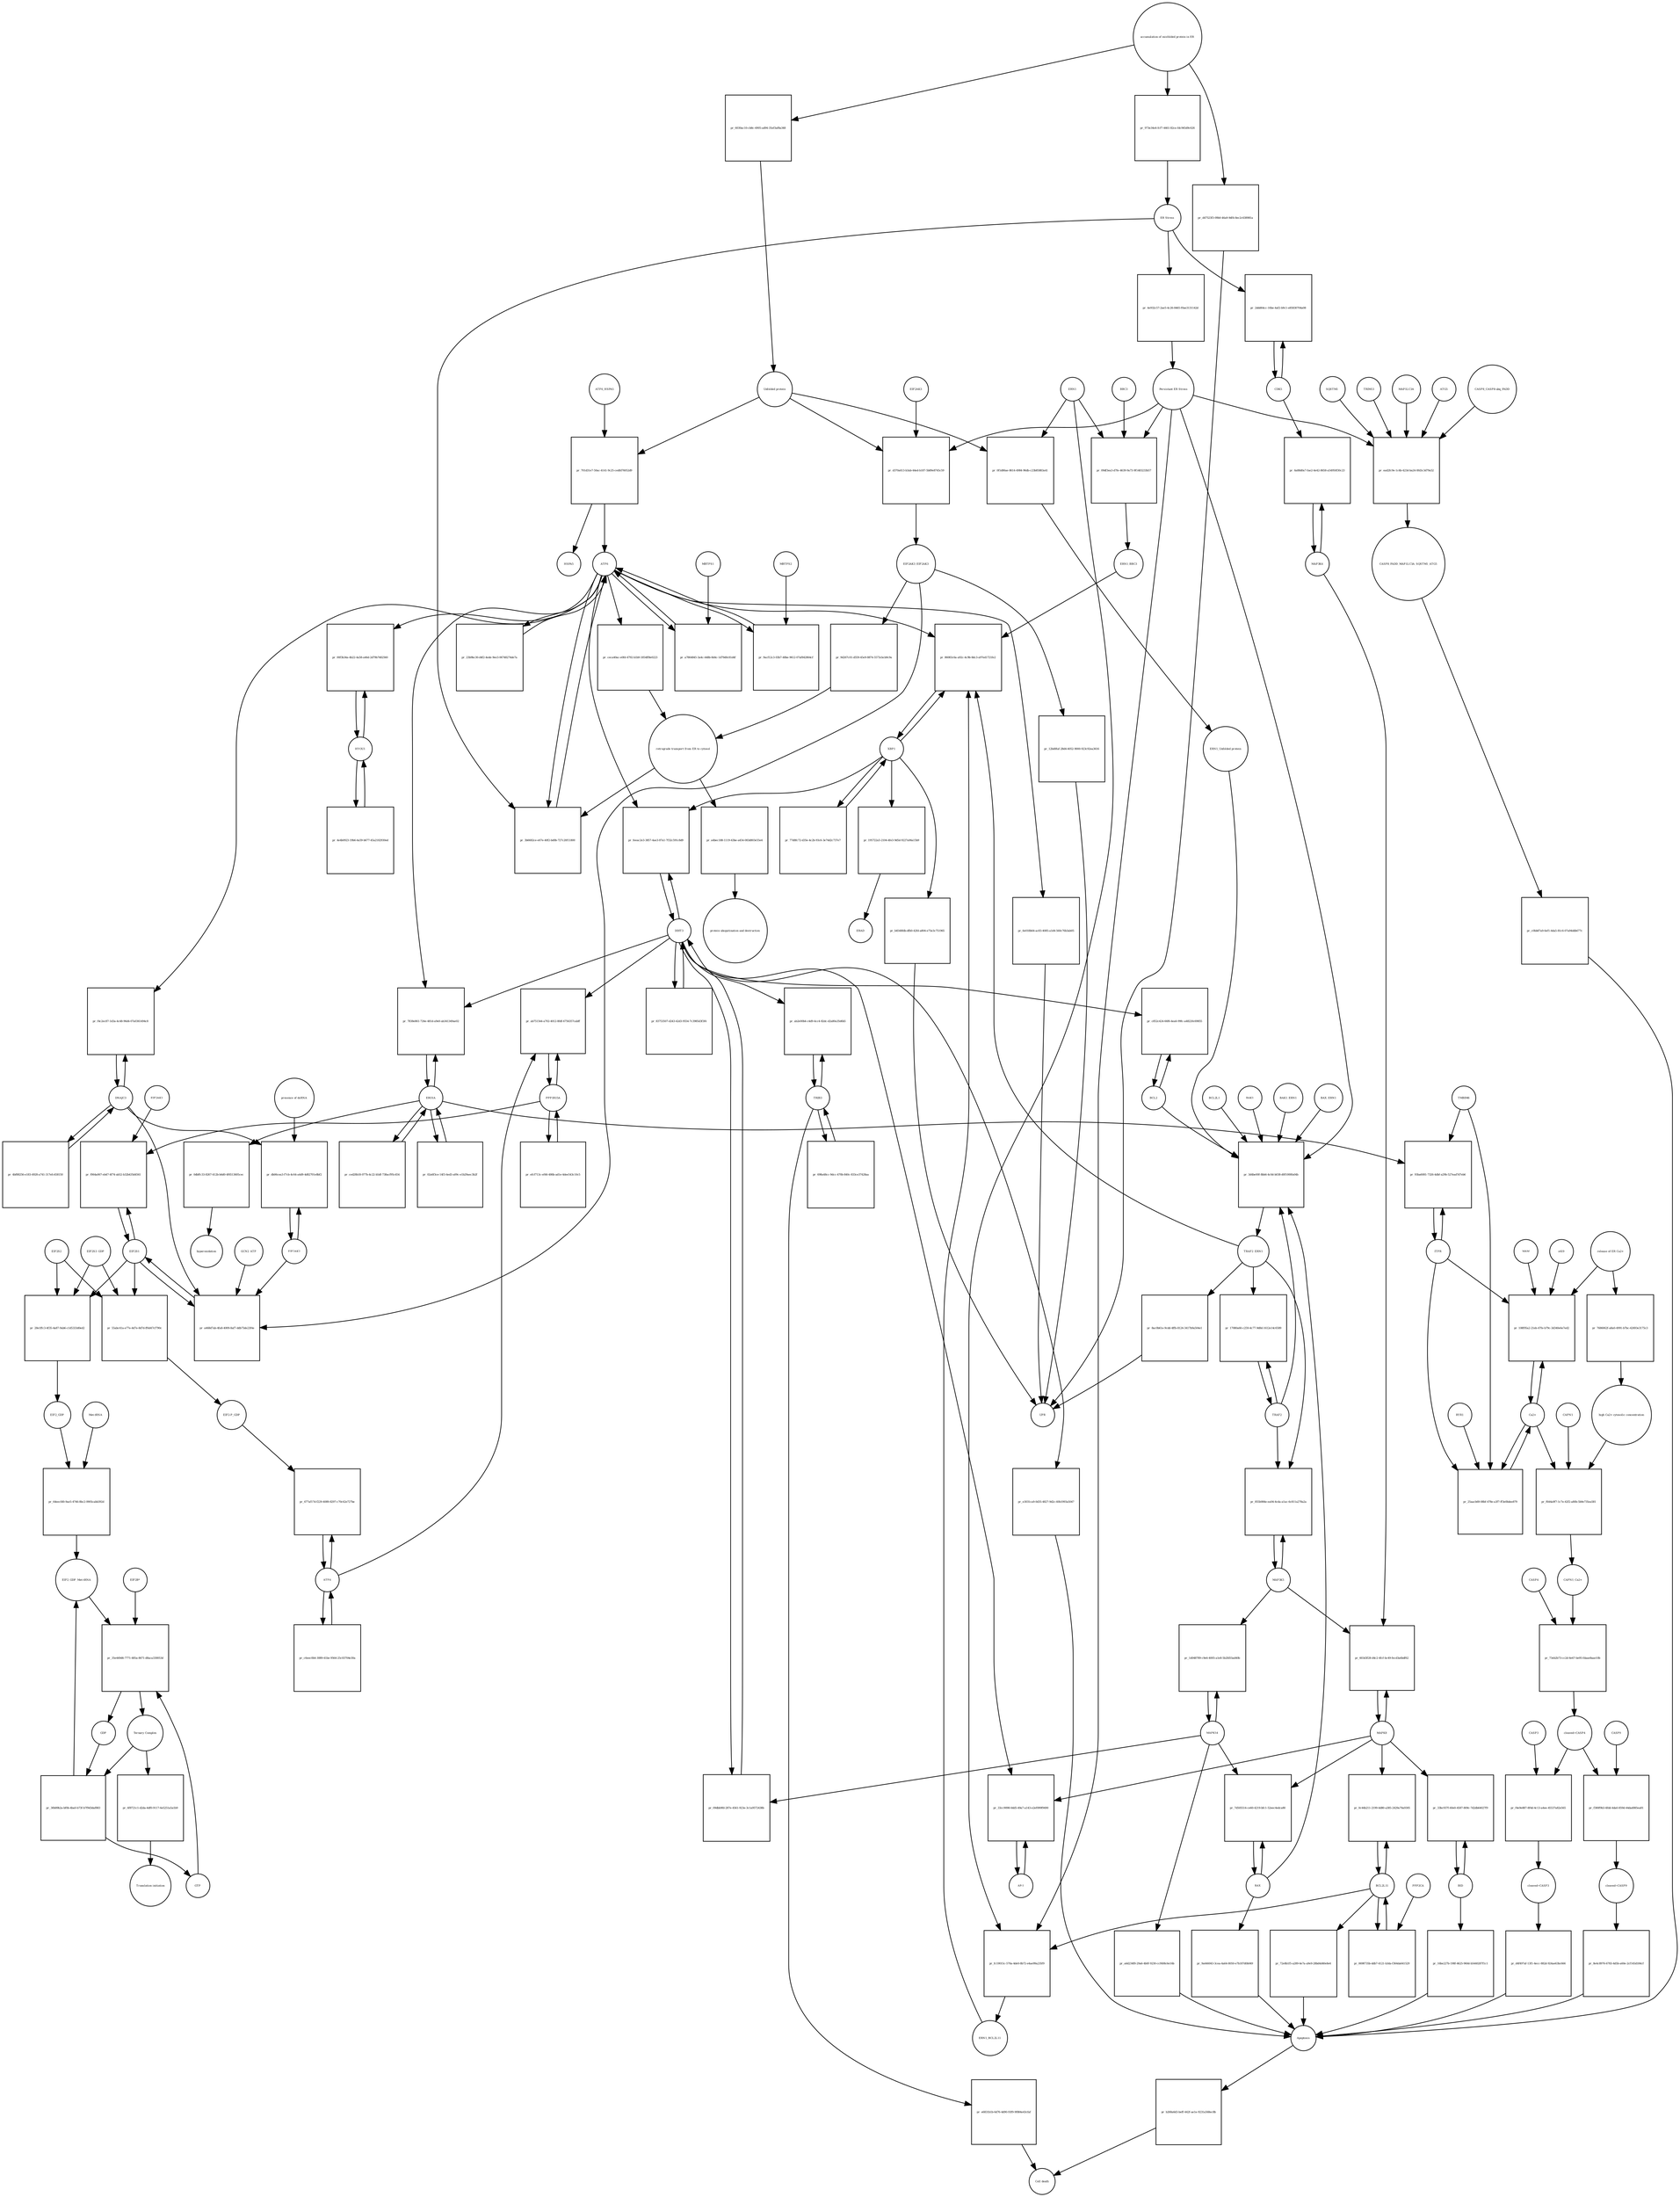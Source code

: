 strict digraph  {
ATF6_HSPA5 [annotation="", bipartite=0, cls=complex, fontsize=4, label=ATF6_HSPA5, shape=circle];
"pr_701d31e7-50ac-4141-9c25-cedfd76052d9" [annotation="", bipartite=1, cls=process, fontsize=4, label="pr_701d31e7-50ac-4141-9c25-cedfd76052d9", shape=square];
ATF6 [annotation="urn_miriam_hgnc.symbol_ATF6", bipartite=0, cls=macromolecule, fontsize=4, label=ATF6, shape=circle];
HSPA5 [annotation="urn_miriam_hgnc.symbol_HSPA5", bipartite=0, cls=macromolecule, fontsize=4, label=HSPA5, shape=circle];
"Unfolded protein" [annotation="", bipartite=0, cls=macromolecule, fontsize=4, label="Unfolded protein", shape=circle];
ERN1 [annotation="urn_miriam_hgnc.symbol_ERN1", bipartite=0, cls=macromolecule, fontsize=4, label=ERN1, shape=circle];
"pr_0f1d86ae-8614-4984-96db-c23b85883a41" [annotation="", bipartite=1, cls=process, fontsize=4, label="pr_0f1d86ae-8614-4984-96db-c23b85883a41", shape=square];
"ERN1_Unfolded protein" [annotation="", bipartite=0, cls=complex, fontsize=4, label="ERN1_Unfolded protein", shape=circle];
EIF2AK3_EIF2AK3 [annotation="", bipartite=0, cls=complex, fontsize=4, label=EIF2AK3_EIF2AK3, shape=circle];
"pr_9d267c01-d559-45e9-8874-5573cbcb9c9a" [annotation="", bipartite=1, cls=process, fontsize=4, label="pr_9d267c01-d559-45e9-8874-5573cbcb9c9a", shape=square];
"retrograde transport from ER to cytosol" [annotation="", bipartite=0, cls=phenotype, fontsize=4, label="retrograde transport from ER to cytosol", shape=circle];
"pr_ceca40ac-e0fd-4792-b1b9-1854ff8e0223" [annotation="", bipartite=1, cls=process, fontsize=4, label="pr_ceca40ac-e0fd-4792-b1b9-1854ff8e0223", shape=square];
"pr_a4bec188-1119-43be-a454-083d803e55e4" [annotation="", bipartite=1, cls=process, fontsize=4, label="pr_a4bec188-1119-43be-a454-083d803e55e4", shape=square];
"protein ubiquitination and destruction" [annotation="", bipartite=0, cls=phenotype, fontsize=4, label="protein ubiquitination and destruction", shape=circle];
"pr_3d4be00f-8bb6-4c0d-b038-d0f1000fa04b" [annotation="", bipartite=1, cls=process, fontsize=4, label="pr_3d4be00f-8bb6-4c0d-b038-d0f1000fa04b", shape=square];
TRAF2_ERN1 [annotation="", bipartite=0, cls=complex, fontsize=4, label=TRAF2_ERN1, shape=circle];
BAK1_ERN1 [annotation="", bipartite=0, cls=complex, fontsize=4, label=BAK1_ERN1, shape=circle];
BAX_ERN1 [annotation="", bipartite=0, cls=complex, fontsize=4, label=BAX_ERN1, shape=circle];
BCL2 [annotation="urn_miriam_hgnc.symbol_BCL2", bipartite=0, cls="nucleic acid feature", fontsize=4, label=BCL2, shape=circle];
BCL2L1 [annotation="urn_miriam_hgnc.symbol_BCL2L1", bipartite=0, cls=macromolecule, fontsize=4, label=BCL2L1, shape=circle];
"Persistant ER Stress" [annotation="", bipartite=0, cls=phenotype, fontsize=4, label="Persistant ER Stress", shape=circle];
BAX [annotation="urn_miriam_hgnc.symbol_BAX", bipartite=0, cls=macromolecule, fontsize=4, label=BAX, shape=circle];
BAK1 [annotation="urn_miriam_hgnc.symbol_BAK1", bipartite=0, cls=macromolecule, fontsize=4, label=BAK1, shape=circle];
TRAF2 [annotation="urn_miriam_hgnc.symbol_TRAF2", bipartite=0, cls=macromolecule, fontsize=4, label=TRAF2, shape=circle];
XBP1 [annotation="urn_miriam_hgnc.symbol_XBP1", bipartite=0, cls=macromolecule, fontsize=4, label=XBP1, shape=circle];
"pr_86083c6a-a92c-4c9b-8dc3-a97ed1721fe2" [annotation="", bipartite=1, cls=process, fontsize=4, label="pr_86083c6a-a92c-4c9b-8dc3-a97ed1721fe2", shape=square];
ERN1_BBC3 [annotation="", bipartite=0, cls=complex, fontsize=4, label=ERN1_BBC3, shape=circle];
ERN1_BCL2L11 [annotation="", bipartite=0, cls=complex, fontsize=4, label=ERN1_BCL2L11, shape=circle];
"pr_77d8fc72-d35e-4c2b-93c6-3e74d2c737e7" [annotation="", bipartite=1, cls=process, fontsize=4, label="pr_77d8fc72-d35e-4c2b-93c6-3e74d2c737e7", shape=square];
"pr_195722a5-2104-4fe3-9d5d-9227a06a15b9" [annotation="", bipartite=1, cls=process, fontsize=4, label="pr_195722a5-2104-4fe3-9d5d-9227a06a15b9", shape=square];
ERAD [annotation="", bipartite=0, cls=phenotype, fontsize=4, label=ERAD, shape=circle];
"pr_b4548fdb-dfb0-42fd-a804-e75e3c751965" [annotation="", bipartite=1, cls=process, fontsize=4, label="pr_b4548fdb-dfb0-42fd-a804-e75e3c751965", shape=square];
UPR [annotation="", bipartite=0, cls=phenotype, fontsize=4, label=UPR, shape=circle];
"pr_17080a60-c259-4c77-9d8d-1612e14c6589" [annotation="", bipartite=1, cls=process, fontsize=4, label="pr_17080a60-c259-4c77-9d8d-1612e14c6589", shape=square];
MAPK8 [annotation="urn_miriam_hgnc.symbol_MAPK8", bipartite=0, cls=macromolecule, fontsize=4, label=MAPK8, shape=circle];
"pr_603d3f28-d4c2-4fcf-bc49-fecd3a6bdf62" [annotation="", bipartite=1, cls=process, fontsize=4, label="pr_603d3f28-d4c2-4fcf-bc49-fecd3a6bdf62", shape=square];
MAP3K4 [annotation="urn_miriam_hgnc.symbol_MAP3K4", bipartite=0, cls=macromolecule, fontsize=4, label=MAP3K4, shape=circle];
MAP3K5 [annotation="urn_miriam_hgnc.symbol_MAP3K5", bipartite=0, cls=macromolecule, fontsize=4, label=MAP3K5, shape=circle];
MAPK14 [annotation="urn_miriam_hgnc.symbol_MAPK14", bipartite=0, cls=macromolecule, fontsize=4, label=MAPK14, shape=circle];
"pr_1d048789-c9e6-4005-a1e8-5b2fd55ad40b" [annotation="", bipartite=1, cls=process, fontsize=4, label="pr_1d048789-c9e6-4005-a1e8-5b2fd55ad40b", shape=square];
"pr_a6d234f8-29a6-4b0f-9230-ccf408c6e16b" [annotation="", bipartite=1, cls=process, fontsize=4, label="pr_a6d234f8-29a6-4b0f-9230-ccf408c6e16b", shape=square];
Apoptosis [annotation="", bipartite=0, cls=phenotype, fontsize=4, label=Apoptosis, shape=circle];
DDIT3 [annotation="urn_miriam_hgnc.symbol_DDIT3", bipartite=0, cls=macromolecule, fontsize=4, label=DDIT3, shape=circle];
"pr_09dbb9fd-287e-4561-923e-3c1a9572438b" [annotation="", bipartite=1, cls=process, fontsize=4, label="pr_09dbb9fd-287e-4561-923e-3c1a9572438b", shape=square];
"pr_e3031ca9-0d35-4827-9d2c-60b1993a5047" [annotation="", bipartite=1, cls=process, fontsize=4, label="pr_e3031ca9-0d35-4827-9d2c-60b1993a5047", shape=square];
"pr_c852c424-66f6-4ea6-99fc-a48220c69855" [annotation="", bipartite=1, cls=process, fontsize=4, label="pr_c852c424-66f6-4ea6-99fc-a48220c69855", shape=square];
"pr_3b6682ce-e67e-40f2-bd0b-727c20f11800" [annotation="", bipartite=1, cls=process, fontsize=4, label="pr_3b6682ce-e67e-40f2-bd0b-727c20f11800", shape=square];
"ER Stress" [annotation="", bipartite=0, cls=phenotype, fontsize=4, label="ER Stress", shape=circle];
"pr_a7864845-3a4c-448b-8d4c-1d79d0c81d4f" [annotation="", bipartite=1, cls=process, fontsize=4, label="pr_a7864845-3a4c-448b-8d4c-1d79d0c81d4f", shape=square];
MBTPS1 [annotation="urn_miriam_hgnc.symbol_MBTPS1", bipartite=0, cls=macromolecule, fontsize=4, label=MBTPS1, shape=circle];
"pr_9acf12c3-03b7-48be-9612-07af842864cf" [annotation="", bipartite=1, cls=process, fontsize=4, label="pr_9acf12c3-03b7-48be-9612-07af842864cf", shape=square];
MBTPS2 [annotation="urn_miriam_hgnc.symbol_MBTPS2", bipartite=0, cls=macromolecule, fontsize=4, label=MBTPS2, shape=circle];
"pr_23b9bc30-d4f2-4ede-9ee3-06748274de7a" [annotation="", bipartite=1, cls=process, fontsize=4, label="pr_23b9bc30-d4f2-4ede-9ee3-06748274de7a", shape=square];
"pr_83753507-d243-42d3-9554-7c3985d3f3f4" [annotation="", bipartite=1, cls=process, fontsize=4, label="pr_83753507-d243-42d3-9554-7c3985d3f3f4", shape=square];
"pr_feeac2e3-3857-4ae3-87a1-7f32c591c8d9" [annotation="", bipartite=1, cls=process, fontsize=4, label="pr_feeac2e3-3857-4ae3-87a1-7f32c591c8d9", shape=square];
EIF2S1 [annotation="urn_miriam_hgnc.symbol_EIF2S1", bipartite=0, cls=macromolecule, fontsize=4, label=EIF2S1, shape=circle];
"pr_a468d7ab-4fa8-4009-8af7-ddb75de23f4e" [annotation="", bipartite=1, cls=process, fontsize=4, label="pr_a468d7ab-4fa8-4009-8af7-ddb75de23f4e", shape=square];
GCN2_ATP [annotation="", bipartite=0, cls=complex, fontsize=4, label=GCN2_ATP, shape=circle];
EIF2AK2 [annotation="urn_miriam_hgnc.symbol_EIF2AK2", bipartite=0, cls=macromolecule, fontsize=4, label=EIF2AK2, shape=circle];
DNAJC3 [annotation="urn_miriam_hgnc.symbol_DNAJC3", bipartite=0, cls=macromolecule, fontsize=4, label=DNAJC3, shape=circle];
EIF2S2 [annotation="urn_miriam_hgnc.symbol_EIF2S2", bipartite=0, cls=macromolecule, fontsize=4, label=EIF2S2, shape=circle];
"pr_28e1ffc3-4f35-4a87-9ab6-c1d5333d0ed2" [annotation="", bipartite=1, cls=process, fontsize=4, label="pr_28e1ffc3-4f35-4a87-9ab6-c1d5333d0ed2", shape=square];
EIF2S3_GDP [annotation="", bipartite=0, cls=complex, fontsize=4, label=EIF2S3_GDP, shape=circle];
EIF2_GDP [annotation="", bipartite=0, cls=complex, fontsize=4, label=EIF2_GDP, shape=circle];
"EIF2_GDP_Met-tRNA" [annotation="", bipartite=0, cls=complex, fontsize=4, label="EIF2_GDP_Met-tRNA", shape=circle];
"pr_35e449d6-7771-485a-8671-d8aca330053d" [annotation="", bipartite=1, cls=process, fontsize=4, label="pr_35e449d6-7771-485a-8671-d8aca330053d", shape=square];
"Ternary Complex" [annotation="", bipartite=0, cls=complex, fontsize=4, label="Ternary Complex", shape=circle];
"EIF2B*" [annotation="", bipartite=0, cls=complex, fontsize=4, label="EIF2B*", shape=circle];
GTP [annotation="urn_miriam_obo.chebi_CHEBI%3A57600", bipartite=0, cls="simple chemical", fontsize=4, label=GTP, shape=circle];
GDP [annotation="urn_miriam_obo.chebi_CHEBI%3A65180", bipartite=0, cls="simple chemical", fontsize=4, label=GDP, shape=circle];
"pr_30b89b2a-bf0b-4ba0-b73f-b7f9d3daf883" [annotation="", bipartite=1, cls=process, fontsize=4, label="pr_30b89b2a-bf0b-4ba0-b73f-b7f9d3daf883", shape=square];
ATF4 [annotation="urn_miriam_hgnc.symbol_ATF4", bipartite=0, cls=macromolecule, fontsize=4, label=ATF4, shape=circle];
"pr_677af17d-f229-4089-8297-c70c62e727be" [annotation="", bipartite=1, cls=process, fontsize=4, label="pr_677af17d-f229-4089-8297-c70c62e727be", shape=square];
"EIF2-P_GDP" [annotation="", bipartite=0, cls=complex, fontsize=4, label="EIF2-P_GDP", shape=circle];
"pr_c6eec0b4-3089-41be-9564-25c03704e30a" [annotation="", bipartite=1, cls=process, fontsize=4, label="pr_c6eec0b4-3089-41be-9564-25c03704e30a", shape=square];
PPP1R15A [annotation="urn_miriam_hgnc.symbol_PPP1R15A", bipartite=0, cls=macromolecule, fontsize=4, label=PPP1R15A, shape=circle];
"pr_ab751544-a702-4012-8fdf-6756357cabff" [annotation="", bipartite=1, cls=process, fontsize=4, label="pr_ab751544-a702-4012-8fdf-6756357cabff", shape=square];
"pr_efcf713c-ef46-486b-ad1e-4dee543c10c5" [annotation="", bipartite=1, cls=process, fontsize=4, label="pr_efcf713c-ef46-486b-ad1e-4dee543c10c5", shape=square];
"pr_6f8721c1-d2da-4df0-9117-6e5251a5a1b9" [annotation="", bipartite=1, cls=process, fontsize=4, label="pr_6f8721c1-d2da-4df0-9117-6e5251a5a1b9", shape=square];
"Translation initiation" [annotation="", bipartite=0, cls=phenotype, fontsize=4, label="Translation initiation", shape=circle];
"pr_855b984e-ea04-4cda-a1ac-6c811a278a2a" [annotation="", bipartite=1, cls=process, fontsize=4, label="pr_855b984e-ea04-4cda-a1ac-6c811a278a2a", shape=square];
ERO1A [annotation="urn_miriam_hgnc.symbol_ERO1A", bipartite=0, cls=macromolecule, fontsize=4, label=ERO1A, shape=circle];
"pr_7838e861-726e-481d-a9e0-ab341349ae02" [annotation="", bipartite=1, cls=process, fontsize=4, label="pr_7838e861-726e-481d-a9e0-ab341349ae02", shape=square];
"pr_02a6f3ce-14f3-4ed3-a09c-e1b29aec3b2f" [annotation="", bipartite=1, cls=process, fontsize=4, label="pr_02a6f3ce-14f3-4ed3-a09c-e1b29aec3b2f", shape=square];
"pr_f064a067-eb47-4f74-ab52-b32b435d4561" [annotation="", bipartite=1, cls=process, fontsize=4, label="pr_f064a067-eb47-4f74-ab52-b32b435d4561", shape=square];
EIF2AK1 [annotation="urn_miriam_hgnc.symbol_EIF2AK1", bipartite=0, cls=macromolecule, fontsize=4, label=EIF2AK1, shape=circle];
"pr_7d505514-ce60-4219-bfc1-52eec4edca80" [annotation="", bipartite=1, cls=process, fontsize=4, label="pr_7d505514-ce60-4219-bfc1-52eec4edca80", shape=square];
"pr_9a446043-3cea-4a64-8050-e7b187d0b049" [annotation="", bipartite=1, cls=process, fontsize=4, label="pr_9a446043-3cea-4a64-8050-e7b187d0b049", shape=square];
"Ca2+" [annotation="urn_miriam_obo.chebi_CHEBI%3A29108", bipartite=0, cls="simple chemical", fontsize=4, label="Ca2+", shape=circle];
"pr_108f95a2-21eb-47fe-b79c-3d340e6e7ed2" [annotation="", bipartite=1, cls=process, fontsize=4, label="pr_108f95a2-21eb-47fe-b79c-3d340e6e7ed2", shape=square];
"release of ER Ca2+" [annotation="", bipartite=0, cls=phenotype, fontsize=4, label="release of ER Ca2+", shape=circle];
ITPR [annotation="urn_miriam_hgnc.symbol_ITPR1|urn_miriam_hgnc.symbol_ITPR2|urn_miriam_hgnc.symbol_ITPR3", bipartite=0, cls=macromolecule, fontsize=4, label=ITPR, shape=circle];
MAM [annotation="", bipartite=0, cls=phenotype, fontsize=4, label=MAM, shape=circle];
s619 [annotation="", bipartite=0, cls=complex, fontsize=4, label=s619, shape=circle];
"pr_6a88d0a7-fae2-4e42-8658-a54950f30c23" [annotation="", bipartite=1, cls=process, fontsize=4, label="pr_6a88d0a7-fae2-4e42-8658-a54950f30c23", shape=square];
CDK5 [annotation="urn_miriam_hgnc.symbol_CDK5", bipartite=0, cls=macromolecule, fontsize=4, label=CDK5, shape=circle];
"pr_2ddd64cc-16be-4af2-b9c1-e85830704a08" [annotation="", bipartite=1, cls="uncertain process", fontsize=4, label="pr_2ddd64cc-16be-4af2-b9c1-e85830704a08", shape=square];
"pr_b268a6d3-beff-442f-ae1e-9231a568ec8b" [annotation="", bipartite=1, cls=process, fontsize=4, label="pr_b268a6d3-beff-442f-ae1e-9231a568ec8b", shape=square];
"Cell death" [annotation="", bipartite=0, cls=phenotype, fontsize=4, label="Cell death", shape=circle];
"pr_25aacb69-08bf-478e-a3f7-ff3e0bdee879" [annotation="", bipartite=1, cls=process, fontsize=4, label="pr_25aacb69-08bf-478e-a3f7-ff3e0bdee879", shape=square];
TMBIM6 [annotation="urn_miriam_hgnc.symbol_TMBIM6", bipartite=0, cls=macromolecule, fontsize=4, label=TMBIM6, shape=circle];
RYR1 [annotation="urn_miriam_hgnc.symbol_RYR1", bipartite=0, cls=macromolecule, fontsize=4, label=RYR1, shape=circle];
EIF2AK3 [annotation="urn_miriam_hgnc.symbol_EIF2AK3", bipartite=0, cls=macromolecule, fontsize=4, label=EIF2AK3, shape=circle];
"pr_d370a613-b3ab-44ed-b187-5b89e8745c59" [annotation="", bipartite=1, cls=process, fontsize=4, label="pr_d370a613-b3ab-44ed-b187-5b89e8745c59", shape=square];
"pr_0dbffc33-8267-412b-b6d0-4f6513605cec" [annotation="", bipartite=1, cls=process, fontsize=4, label="pr_0dbffc33-8267-412b-b6d0-4f6513605cec", shape=square];
hyperoxidation [annotation="", bipartite=0, cls=phenotype, fontsize=4, label=hyperoxidation, shape=circle];
"pr_ced28b18-077b-4c22-b5df-738acf95c454" [annotation="", bipartite=1, cls=process, fontsize=4, label="pr_ced28b18-077b-4c22-b5df-738acf95c454", shape=square];
"pr_4e932c57-2ae5-4c26-8465-f0ae3131142d" [annotation="", bipartite=1, cls=process, fontsize=4, label="pr_4e932c57-2ae5-4c26-8465-f0ae3131142d", shape=square];
"CASP8_CASP8-ubq_FADD" [annotation="", bipartite=0, cls=complex, fontsize=4, label="CASP8_CASP8-ubq_FADD", shape=circle];
"pr_ead2fc9e-1c4b-423d-ba24-0fd3c3d79a52" [annotation="", bipartite=1, cls=process, fontsize=4, label="pr_ead2fc9e-1c4b-423d-ba24-0fd3c3d79a52", shape=square];
"SQSTM1 " [annotation="urn_miriam_hgnc.symbol_SQSTM1", bipartite=0, cls=macromolecule, fontsize=4, label="SQSTM1 ", shape=circle];
CASP8_FADD_MAP1LC3A_SQSTM1_ATG5 [annotation="", bipartite=0, cls=complex, fontsize=4, label=CASP8_FADD_MAP1LC3A_SQSTM1_ATG5, shape=circle];
TRIM13 [annotation="urn_miriam_hgnc.symbol_TRIM13", bipartite=0, cls=macromolecule, fontsize=4, label=TRIM13, shape=circle];
MAP1LC3A [annotation="urn_miriam_hgnc.symbol_MAP1LC3A", bipartite=0, cls=macromolecule, fontsize=4, label=MAP1LC3A, shape=circle];
ATG5 [annotation="urn_miriam_hgnc.symbol_ATG5", bipartite=0, cls=macromolecule, fontsize=4, label=ATG5, shape=circle];
"pr_c0bb87a9-6ef1-4da5-81c6-07a94ddb677c" [annotation="", bipartite=1, cls=process, fontsize=4, label="pr_c0bb87a9-6ef1-4da5-81c6-07a94ddb677c", shape=square];
"AP-1" [annotation="urn_miriam_hgnc.symbol_FOS|urn_miriam_hgnc.symbol_FOSB|urn_miriam_hgnc.symbol_FOSL1|urn_miriam_hgnc.symbol_FOSL2|urn_miriam_hgnc.symbol_JUN|urn_miriam_hgnc.symbol_JUNB|urn_miriam_hgnc.symbol_JUND", bipartite=0, cls=macromolecule, fontsize=4, label="AP-1", shape=circle];
"pr_33cc9098-0dd5-49a7-a143-e2ef099f9490" [annotation="", bipartite=1, cls=process, fontsize=4, label="pr_33cc9098-0dd5-49a7-a143-e2ef099f9490", shape=square];
"pr_db06cea3-f7cb-4c64-a4d9-4d82701e8bf2" [annotation="", bipartite=1, cls=process, fontsize=4, label="pr_db06cea3-f7cb-4c64-a4d9-4d82701e8bf2", shape=square];
"presence of dsRNA" [annotation="", bipartite=0, cls=phenotype, fontsize=4, label="presence of dsRNA", shape=circle];
"Met-tRNA" [annotation="urn_miriam_hgnc_HGNC%3A34779", bipartite=0, cls="nucleic acid feature", fontsize=4, label="Met-tRNA", shape=circle];
"pr_64eecfd0-9ae5-4746-8bc2-0905cabb392d" [annotation="", bipartite=1, cls=process, fontsize=4, label="pr_64eecfd0-9ae5-4746-8bc2-0905cabb392d", shape=square];
"pr_55abc41a-e77e-4d7e-8d7d-ff6d47cf790c" [annotation="", bipartite=1, cls=process, fontsize=4, label="pr_55abc41a-e77e-4d7e-8d7d-ff6d47cf790c", shape=square];
"accumulation of misfolded protein in ER" [annotation="", bipartite=0, cls=phenotype, fontsize=4, label="accumulation of misfolded protein in ER", shape=circle];
"pr_6030ac10-cb8c-4905-ad94-35ef3af8a348" [annotation="", bipartite=1, cls=process, fontsize=4, label="pr_6030ac10-cb8c-4905-ad94-35ef3af8a348", shape=square];
"pr_973e34e4-fcf7-4461-82ce-fdc945d9c626" [annotation="", bipartite=1, cls=process, fontsize=4, label="pr_973e34e4-fcf7-4461-82ce-fdc945d9c626", shape=square];
"pr_d47523f3-09b0-46a9-9df4-8ec2c638981a" [annotation="", bipartite=1, cls=process, fontsize=4, label="pr_d47523f3-09b0-46a9-9df4-8ec2c638981a", shape=square];
"pr_12bd0faf-28d4-4052-9000-923c92ea3616" [annotation="", bipartite=1, cls=process, fontsize=4, label="pr_12bd0faf-28d4-4052-9000-923c92ea3616", shape=square];
"pr_8ac0b61e-9cdd-4ffb-8124-3417b9a504e1" [annotation="", bipartite=1, cls=process, fontsize=4, label="pr_8ac0b61e-9cdd-4ffb-8124-3417b9a504e1", shape=square];
"pr_6e018b64-ac83-4085-a1d4-560c76b3ab05" [annotation="", bipartite=1, cls=process, fontsize=4, label="pr_6e018b64-ac83-4085-a1d4-560c76b3ab05", shape=square];
BCL2L11 [annotation="urn_miriam_hgnc.symbol_BCL2L11", bipartite=0, cls=macromolecule, fontsize=4, label=BCL2L11, shape=circle];
"pr_0c44b211-2199-4d80-a385-2429a70a9305" [annotation="", bipartite=1, cls=process, fontsize=4, label="pr_0c44b211-2199-4d80-a385-2429a70a9305", shape=square];
BID [annotation="urn_miriam_hgnc.symbol_BID", bipartite=0, cls=macromolecule, fontsize=4, label=BID, shape=circle];
"pr_33bc937f-60e0-4587-809c-7d2db64027f9" [annotation="", bipartite=1, cls=process, fontsize=4, label="pr_33bc937f-60e0-4587-809c-7d2db64027f9", shape=square];
"pr_72e8b1f5-a289-4e7a-a9e9-28bd4d40e8e4" [annotation="", bipartite=1, cls=process, fontsize=4, label="pr_72e8b1f5-a289-4e7a-a9e9-28bd4d40e8e4", shape=square];
"pr_16be227b-198f-4625-960d-b5440287f1c1" [annotation="", bipartite=1, cls=process, fontsize=4, label="pr_16be227b-198f-4625-960d-b5440287f1c1", shape=square];
"pr_fc19015c-570a-4de0-8b72-e4ae99a235f9" [annotation="", bipartite=1, cls=process, fontsize=4, label="pr_fc19015c-570a-4de0-8b72-e4ae99a235f9", shape=square];
"pr_09df3ea3-d7fe-4639-9a73-9f1483233b57" [annotation="", bipartite=1, cls=process, fontsize=4, label="pr_09df3ea3-d7fe-4639-9a73-9f1483233b57", shape=square];
BBC3 [annotation="urn_miriam_hgnc.symbol_BBC3", bipartite=0, cls=macromolecule, fontsize=4, label=BBC3, shape=circle];
"pr_0698735b-ddb7-4121-b3da-f364da641529" [annotation="", bipartite=1, cls=process, fontsize=4, label="pr_0698735b-ddb7-4121-b3da-f364da641529", shape=square];
PPP2CA [annotation="urn_miriam_hgnc.symbol_PPP2CA", bipartite=0, cls=macromolecule, fontsize=4, label=PPP2CA, shape=circle];
TRIB3 [annotation="urn_miriam_hgnc.symbol_TRIB3", bipartite=0, cls=macromolecule, fontsize=4, label=TRIB3, shape=circle];
"pr_ab2e00b4-c4d9-4cc4-82dc-d2a80a35d6b5" [annotation="", bipartite=1, cls=process, fontsize=4, label="pr_ab2e00b4-c4d9-4cc4-82dc-d2a80a35d6b5", shape=square];
"pr_698a48cc-9dcc-470b-840c-833ce37428aa" [annotation="", bipartite=1, cls=process, fontsize=4, label="pr_698a48cc-9dcc-470b-840c-833ce37428aa", shape=square];
"pr_e6831b1b-6d76-4d90-93f9-9f884e43cfaf" [annotation="", bipartite=1, cls=process, fontsize=4, label="pr_e6831b1b-6d76-4d90-93f9-9f884e43cfaf", shape=square];
"pr_7686062f-a8a0-4991-b7bc-42693e3175c3" [annotation="", bipartite=1, cls=process, fontsize=4, label="pr_7686062f-a8a0-4991-b7bc-42693e3175c3", shape=square];
"high Ca2+ cytosolic concentration" [annotation="", bipartite=0, cls=phenotype, fontsize=4, label="high Ca2+ cytosolic concentration", shape=circle];
"pr_f4c2ec87-1d3a-4c48-96d4-07a0361494c8" [annotation="", bipartite=1, cls=process, fontsize=4, label="pr_f4c2ec87-1d3a-4c48-96d4-07a0361494c8", shape=square];
"pr_4bf88256-e183-4928-a741-317efc458150" [annotation="", bipartite=1, cls=process, fontsize=4, label="pr_4bf88256-e183-4928-a741-317efc458150", shape=square];
"pr_93ba6081-7326-4dbf-a29b-527ead7d7eb6" [annotation="", bipartite=1, cls=process, fontsize=4, label="pr_93ba6081-7326-4dbf-a29b-527ead7d7eb6", shape=square];
CASP4 [annotation="urn_miriam_hgnc.symbol_CASP4", bipartite=0, cls=macromolecule, fontsize=4, label=CASP4, shape=circle];
"pr_73eb2b73-cc2d-4e67-be95-fdaae8aae10b" [annotation="", bipartite=1, cls=process, fontsize=4, label="pr_73eb2b73-cc2d-4e67-be95-fdaae8aae10b", shape=square];
"cleaved~CASP4" [annotation="urn_miriam_hgnc.symbol_CASP4", bipartite=0, cls=macromolecule, fontsize=4, label="cleaved~CASP4", shape=circle];
"CAPN1_Ca2+" [annotation="", bipartite=0, cls=complex, fontsize=4, label="CAPN1_Ca2+", shape=circle];
CASP3 [annotation="urn_miriam_hgnc.symbol_CASP3", bipartite=0, cls=macromolecule, fontsize=4, label=CASP3, shape=circle];
"pr_f4e9e887-8f4d-4c13-a4ee-45537a82e565" [annotation="", bipartite=1, cls=process, fontsize=4, label="pr_f4e9e887-8f4d-4c13-a4ee-45537a82e565", shape=square];
"cleaved~CASP3" [annotation="urn_miriam_hgnc.symbol_CASP3", bipartite=0, cls=macromolecule, fontsize=4, label="cleaved~CASP3", shape=circle];
CASP9 [annotation="urn_miriam_hgnc.symbol_CSAP9", bipartite=0, cls=macromolecule, fontsize=4, label=CASP9, shape=circle];
"pr_f380f9b3-6fdd-4da0-859d-44dad085ea81" [annotation="", bipartite=1, cls=process, fontsize=4, label="pr_f380f9b3-6fdd-4da0-859d-44dad085ea81", shape=square];
"cleaved~CASP9" [annotation="urn_miriam_hgnc.symbol_CASP9", bipartite=0, cls=macromolecule, fontsize=4, label="cleaved~CASP9", shape=circle];
CAPN1 [annotation="urn_miriam_hgnc.symbol_CAPN1", bipartite=0, cls=macromolecule, fontsize=4, label=CAPN1, shape=circle];
"pr_f644a9f7-1c7e-42f2-a80b-5b9e735ea581" [annotation="", bipartite=1, cls=process, fontsize=4, label="pr_f644a9f7-1c7e-42f2-a80b-5b9e735ea581", shape=square];
"pr_d4f497af-13f1-4ecc-882d-924ae63bc666" [annotation="", bipartite=1, cls=process, fontsize=4, label="pr_d4f497af-13f1-4ecc-882d-924ae63bc666", shape=square];
"pr_8e4c8976-6783-4d5b-a60e-2cf145d184cf" [annotation="", bipartite=1, cls=process, fontsize=4, label="pr_8e4c8976-6783-4d5b-a60e-2cf145d184cf", shape=square];
HYOU1 [annotation="urn_miriam_hgnc.symbol_HYOU1", bipartite=0, cls=macromolecule, fontsize=4, label=HYOU1, shape=circle];
"pr_00f3b34a-4b22-4a58-a46d-2d79b7482560" [annotation="", bipartite=1, cls=process, fontsize=4, label="pr_00f3b34a-4b22-4a58-a46d-2d79b7482560", shape=square];
"pr_4e4b0923-19b6-4a59-b677-45a2182930ed" [annotation="", bipartite=1, cls=process, fontsize=4, label="pr_4e4b0923-19b6-4a59-b677-45a2182930ed", shape=square];
ATF6_HSPA5 -> "pr_701d31e7-50ac-4141-9c25-cedfd76052d9"  [annotation="", interaction_type=consumption];
"pr_701d31e7-50ac-4141-9c25-cedfd76052d9" -> ATF6  [annotation="", interaction_type=production];
"pr_701d31e7-50ac-4141-9c25-cedfd76052d9" -> HSPA5  [annotation="", interaction_type=production];
ATF6 -> "pr_ceca40ac-e0fd-4792-b1b9-1854ff8e0223"  [annotation="", interaction_type=consumption];
ATF6 -> "pr_86083c6a-a92c-4c9b-8dc3-a97ed1721fe2"  [annotation="urn_miriam_pubmed_26587781|urn_miriam_pubmed_23430059", interaction_type=catalysis];
ATF6 -> "pr_3b6682ce-e67e-40f2-bd0b-727c20f11800"  [annotation="", interaction_type=consumption];
ATF6 -> "pr_a7864845-3a4c-448b-8d4c-1d79d0c81d4f"  [annotation="", interaction_type=consumption];
ATF6 -> "pr_9acf12c3-03b7-48be-9612-07af842864cf"  [annotation="", interaction_type=consumption];
ATF6 -> "pr_23b9bc30-d4f2-4ede-9ee3-06748274de7a"  [annotation="", interaction_type=consumption];
ATF6 -> "pr_feeac2e3-3857-4ae3-87a1-7f32c591c8d9"  [annotation="urn_miriam_pubmed_26587781|urn_miriam_pubmed_17991856|urn_miriam_pubmed_28843399", interaction_type=catalysis];
ATF6 -> "pr_7838e861-726e-481d-a9e0-ab341349ae02"  [annotation="urn_miriam_pubmed_23850759|urn_miriam_pubmed_25387528", interaction_type=catalysis];
ATF6 -> "pr_6e018b64-ac83-4085-a1d4-560c76b3ab05"  [annotation="", interaction_type=consumption];
ATF6 -> "pr_f4c2ec87-1d3a-4c48-96d4-07a0361494c8"  [annotation="urn_miriam_pubmed_12601012|urn_miriam_pubmed_18360008", interaction_type=catalysis];
ATF6 -> "pr_00f3b34a-4b22-4a58-a46d-2d79b7482560"  [annotation=urn_miriam_pubmed_18360008, interaction_type=catalysis];
"Unfolded protein" -> "pr_701d31e7-50ac-4141-9c25-cedfd76052d9"  [annotation="urn_miriam_pubmed_19509052|urn_miriam_pubmed_12847084|urn_miriam_pubmed_23850759", interaction_type=catalysis];
"Unfolded protein" -> "pr_0f1d86ae-8614-4984-96db-c23b85883a41"  [annotation="", interaction_type=consumption];
"Unfolded protein" -> "pr_d370a613-b3ab-44ed-b187-5b89e8745c59"  [annotation=urn_miriam_pubmed_17991856, interaction_type=catalysis];
ERN1 -> "pr_0f1d86ae-8614-4984-96db-c23b85883a41"  [annotation="", interaction_type=consumption];
ERN1 -> "pr_fc19015c-570a-4de0-8b72-e4ae99a235f9"  [annotation="", interaction_type=consumption];
ERN1 -> "pr_09df3ea3-d7fe-4639-9a73-9f1483233b57"  [annotation="", interaction_type=consumption];
"pr_0f1d86ae-8614-4984-96db-c23b85883a41" -> "ERN1_Unfolded protein"  [annotation="", interaction_type=production];
"ERN1_Unfolded protein" -> "pr_3d4be00f-8bb6-4c0d-b038-d0f1000fa04b"  [annotation="", interaction_type=consumption];
EIF2AK3_EIF2AK3 -> "pr_9d267c01-d559-45e9-8874-5573cbcb9c9a"  [annotation="", interaction_type=consumption];
EIF2AK3_EIF2AK3 -> "pr_a468d7ab-4fa8-4009-8af7-ddb75de23f4e"  [annotation="urn_miriam_pubmed_12667446|urn_miriam_pubmed_16246152|urn_miriam_pubmed_12601012|urn_miriam_pubmed_23850759|urn_miriam_pubmed_18360008|urn_miriam_pubmed_26587781", interaction_type=catalysis];
EIF2AK3_EIF2AK3 -> "pr_12bd0faf-28d4-4052-9000-923c92ea3616"  [annotation="", interaction_type=consumption];
"pr_9d267c01-d559-45e9-8874-5573cbcb9c9a" -> "retrograde transport from ER to cytosol"  [annotation="", interaction_type=production];
"retrograde transport from ER to cytosol" -> "pr_a4bec188-1119-43be-a454-083d803e55e4"  [annotation="", interaction_type=consumption];
"retrograde transport from ER to cytosol" -> "pr_3b6682ce-e67e-40f2-bd0b-727c20f11800"  [annotation="urn_miriam_pubmed_18360008|urn_miriam_pubmed_17991856|urn_miriam_pubmed_26587781|urn_miriam_pubmed_12847084", interaction_type=inhibition];
"pr_ceca40ac-e0fd-4792-b1b9-1854ff8e0223" -> "retrograde transport from ER to cytosol"  [annotation="", interaction_type=production];
"pr_a4bec188-1119-43be-a454-083d803e55e4" -> "protein ubiquitination and destruction"  [annotation="", interaction_type=production];
"pr_3d4be00f-8bb6-4c0d-b038-d0f1000fa04b" -> TRAF2_ERN1  [annotation="", interaction_type=production];
TRAF2_ERN1 -> "pr_86083c6a-a92c-4c9b-8dc3-a97ed1721fe2"  [annotation="urn_miriam_pubmed_26587781|urn_miriam_pubmed_23430059", interaction_type=catalysis];
TRAF2_ERN1 -> "pr_17080a60-c259-4c77-9d8d-1612e14c6589"  [annotation=urn_miriam_pubmed_23850759, interaction_type=catalysis];
TRAF2_ERN1 -> "pr_855b984e-ea04-4cda-a1ac-6c811a278a2a"  [annotation=urn_miriam_pubmed_23850759, interaction_type=catalysis];
TRAF2_ERN1 -> "pr_8ac0b61e-9cdd-4ffb-8124-3417b9a504e1"  [annotation="", interaction_type=consumption];
BAK1_ERN1 -> "pr_3d4be00f-8bb6-4c0d-b038-d0f1000fa04b"  [annotation="urn_miriam_pubmed_23850759|urn_miriam_pubmed_23430059|urn_miriam_pubmed_26587781", interaction_type=catalysis];
BAX_ERN1 -> "pr_3d4be00f-8bb6-4c0d-b038-d0f1000fa04b"  [annotation="urn_miriam_pubmed_23850759|urn_miriam_pubmed_23430059|urn_miriam_pubmed_26587781", interaction_type=catalysis];
BCL2 -> "pr_3d4be00f-8bb6-4c0d-b038-d0f1000fa04b"  [annotation="urn_miriam_pubmed_23850759|urn_miriam_pubmed_23430059|urn_miriam_pubmed_26587781", interaction_type=inhibition];
BCL2 -> "pr_c852c424-66f6-4ea6-99fc-a48220c69855"  [annotation="", interaction_type=consumption];
BCL2L1 -> "pr_3d4be00f-8bb6-4c0d-b038-d0f1000fa04b"  [annotation="urn_miriam_pubmed_23850759|urn_miriam_pubmed_23430059|urn_miriam_pubmed_26587781", interaction_type=inhibition];
"Persistant ER Stress" -> "pr_3d4be00f-8bb6-4c0d-b038-d0f1000fa04b"  [annotation="urn_miriam_pubmed_23850759|urn_miriam_pubmed_23430059|urn_miriam_pubmed_26587781", interaction_type=inhibition];
"Persistant ER Stress" -> "pr_d370a613-b3ab-44ed-b187-5b89e8745c59"  [annotation=urn_miriam_pubmed_17991856, interaction_type=catalysis];
"Persistant ER Stress" -> "pr_ead2fc9e-1c4b-423d-ba24-0fd3c3d79a52"  [annotation=urn_miriam_pubmed_17991856, interaction_type=catalysis];
"Persistant ER Stress" -> "pr_fc19015c-570a-4de0-8b72-e4ae99a235f9"  [annotation="urn_miriam_pubmed_23850759|urn_miriam_pubmed_23430059|urn_miriam_pubmed_26587781", interaction_type=inhibition];
"Persistant ER Stress" -> "pr_09df3ea3-d7fe-4639-9a73-9f1483233b57"  [annotation="urn_miriam_pubmed_23430059|urn_miriam_pubmed_17991856", interaction_type=inhibition];
BAX -> "pr_3d4be00f-8bb6-4c0d-b038-d0f1000fa04b"  [annotation="urn_miriam_pubmed_23850759|urn_miriam_pubmed_23430059|urn_miriam_pubmed_26587781", interaction_type=catalysis];
BAX -> "pr_7d505514-ce60-4219-bfc1-52eec4edca80"  [annotation="", interaction_type=consumption];
BAX -> "pr_9a446043-3cea-4a64-8050-e7b187d0b049"  [annotation="", interaction_type=consumption];
BAK1 -> "pr_3d4be00f-8bb6-4c0d-b038-d0f1000fa04b"  [annotation="urn_miriam_pubmed_23850759|urn_miriam_pubmed_23430059|urn_miriam_pubmed_26587781", interaction_type=catalysis];
TRAF2 -> "pr_3d4be00f-8bb6-4c0d-b038-d0f1000fa04b"  [annotation="", interaction_type=consumption];
TRAF2 -> "pr_17080a60-c259-4c77-9d8d-1612e14c6589"  [annotation="", interaction_type=consumption];
TRAF2 -> "pr_855b984e-ea04-4cda-a1ac-6c811a278a2a"  [annotation=urn_miriam_pubmed_23850759, interaction_type=catalysis];
XBP1 -> "pr_86083c6a-a92c-4c9b-8dc3-a97ed1721fe2"  [annotation="", interaction_type=consumption];
XBP1 -> "pr_77d8fc72-d35e-4c2b-93c6-3e74d2c737e7"  [annotation="", interaction_type=consumption];
XBP1 -> "pr_195722a5-2104-4fe3-9d5d-9227a06a15b9"  [annotation="", interaction_type=consumption];
XBP1 -> "pr_b4548fdb-dfb0-42fd-a804-e75e3c751965"  [annotation="", interaction_type=consumption];
XBP1 -> "pr_feeac2e3-3857-4ae3-87a1-7f32c591c8d9"  [annotation="urn_miriam_pubmed_26587781|urn_miriam_pubmed_17991856|urn_miriam_pubmed_28843399", interaction_type=catalysis];
"pr_86083c6a-a92c-4c9b-8dc3-a97ed1721fe2" -> XBP1  [annotation="", interaction_type=production];
ERN1_BBC3 -> "pr_86083c6a-a92c-4c9b-8dc3-a97ed1721fe2"  [annotation="urn_miriam_pubmed_26587781|urn_miriam_pubmed_23430059", interaction_type=catalysis];
ERN1_BCL2L11 -> "pr_86083c6a-a92c-4c9b-8dc3-a97ed1721fe2"  [annotation="urn_miriam_pubmed_26587781|urn_miriam_pubmed_23430059", interaction_type=catalysis];
"pr_77d8fc72-d35e-4c2b-93c6-3e74d2c737e7" -> XBP1  [annotation="", interaction_type=production];
"pr_195722a5-2104-4fe3-9d5d-9227a06a15b9" -> ERAD  [annotation="", interaction_type=production];
"pr_b4548fdb-dfb0-42fd-a804-e75e3c751965" -> UPR  [annotation="", interaction_type=production];
"pr_17080a60-c259-4c77-9d8d-1612e14c6589" -> TRAF2  [annotation="", interaction_type=production];
MAPK8 -> "pr_603d3f28-d4c2-4fcf-bc49-fecd3a6bdf62"  [annotation="", interaction_type=consumption];
MAPK8 -> "pr_7d505514-ce60-4219-bfc1-52eec4edca80"  [annotation="urn_miriam_pubmed_18191217|urn_miriam_pubmed_23430059", interaction_type=catalysis];
MAPK8 -> "pr_33cc9098-0dd5-49a7-a143-e2ef099f9490"  [annotation="urn_miriam_pubmed_26618107|urn_miriam_pubmed_26587781|urn_miriam_pubmed_23850759", interaction_type=catalysis];
MAPK8 -> "pr_0c44b211-2199-4d80-a385-2429a70a9305"  [annotation="urn_miriam_pubmed_26018731|urn_miriam_pubmed_23850759", interaction_type=catalysis];
MAPK8 -> "pr_33bc937f-60e0-4587-809c-7d2db64027f9"  [annotation="urn_miriam_pubmed_23430059|urn_miriam_pubmed_11583631", interaction_type=catalysis];
"pr_603d3f28-d4c2-4fcf-bc49-fecd3a6bdf62" -> MAPK8  [annotation="", interaction_type=production];
MAP3K4 -> "pr_603d3f28-d4c2-4fcf-bc49-fecd3a6bdf62"  [annotation="urn_miriam_pubmed_18191217|urn_miriam_pubmed_23850759|urn_miriam_pubmed_26587781", interaction_type=catalysis];
MAP3K4 -> "pr_6a88d0a7-fae2-4e42-8658-a54950f30c23"  [annotation="", interaction_type=consumption];
MAP3K5 -> "pr_603d3f28-d4c2-4fcf-bc49-fecd3a6bdf62"  [annotation="urn_miriam_pubmed_18191217|urn_miriam_pubmed_23850759|urn_miriam_pubmed_26587781", interaction_type=catalysis];
MAP3K5 -> "pr_1d048789-c9e6-4005-a1e8-5b2fd55ad40b"  [annotation="urn_miriam_pubmed_23850759|urn_miriam_pubmed_12215209", interaction_type=catalysis];
MAP3K5 -> "pr_855b984e-ea04-4cda-a1ac-6c811a278a2a"  [annotation="", interaction_type=consumption];
MAPK14 -> "pr_1d048789-c9e6-4005-a1e8-5b2fd55ad40b"  [annotation="", interaction_type=consumption];
MAPK14 -> "pr_a6d234f8-29a6-4b0f-9230-ccf408c6e16b"  [annotation="", interaction_type=consumption];
MAPK14 -> "pr_09dbb9fd-287e-4561-923e-3c1a9572438b"  [annotation="urn_miriam_pubmed_23850759|urn_miriam_pubmed_23430059|urn_miriam_pubmed_26137585", interaction_type=catalysis];
MAPK14 -> "pr_7d505514-ce60-4219-bfc1-52eec4edca80"  [annotation="urn_miriam_pubmed_18191217|urn_miriam_pubmed_23430059", interaction_type=catalysis];
"pr_1d048789-c9e6-4005-a1e8-5b2fd55ad40b" -> MAPK14  [annotation="", interaction_type=production];
"pr_a6d234f8-29a6-4b0f-9230-ccf408c6e16b" -> Apoptosis  [annotation="", interaction_type=production];
Apoptosis -> "pr_b268a6d3-beff-442f-ae1e-9231a568ec8b"  [annotation="", interaction_type=consumption];
DDIT3 -> "pr_09dbb9fd-287e-4561-923e-3c1a9572438b"  [annotation="", interaction_type=consumption];
DDIT3 -> "pr_e3031ca9-0d35-4827-9d2c-60b1993a5047"  [annotation="", interaction_type=consumption];
DDIT3 -> "pr_c852c424-66f6-4ea6-99fc-a48220c69855"  [annotation="urn_miriam_pubmed_30662442|urn_miriam_pubmed_23850759", interaction_type=inhibition];
DDIT3 -> "pr_83753507-d243-42d3-9554-7c3985d3f3f4"  [annotation="", interaction_type=consumption];
DDIT3 -> "pr_feeac2e3-3857-4ae3-87a1-7f32c591c8d9"  [annotation="", interaction_type=consumption];
DDIT3 -> "pr_ab751544-a702-4012-8fdf-6756357cabff"  [annotation="urn_miriam_pubmed_23850759|urn_miriam_pubmed_31638256", interaction_type=catalysis];
DDIT3 -> "pr_7838e861-726e-481d-a9e0-ab341349ae02"  [annotation="urn_miriam_pubmed_23850759|urn_miriam_pubmed_25387528", interaction_type=catalysis];
DDIT3 -> "pr_33cc9098-0dd5-49a7-a143-e2ef099f9490"  [annotation="urn_miriam_pubmed_26618107|urn_miriam_pubmed_26587781|urn_miriam_pubmed_23850759", interaction_type=catalysis];
DDIT3 -> "pr_ab2e00b4-c4d9-4cc4-82dc-d2a80a35d6b5"  [annotation="urn_miriam_pubmed_23430059|urn_miriam_pubmed_18940792", interaction_type=catalysis];
"pr_09dbb9fd-287e-4561-923e-3c1a9572438b" -> DDIT3  [annotation="", interaction_type=production];
"pr_e3031ca9-0d35-4827-9d2c-60b1993a5047" -> Apoptosis  [annotation="", interaction_type=production];
"pr_c852c424-66f6-4ea6-99fc-a48220c69855" -> BCL2  [annotation="", interaction_type=production];
"pr_3b6682ce-e67e-40f2-bd0b-727c20f11800" -> ATF6  [annotation="", interaction_type=production];
"ER Stress" -> "pr_3b6682ce-e67e-40f2-bd0b-727c20f11800"  [annotation="urn_miriam_pubmed_18360008|urn_miriam_pubmed_17991856|urn_miriam_pubmed_26587781|urn_miriam_pubmed_12847084", interaction_type=catalysis];
"ER Stress" -> "pr_2ddd64cc-16be-4af2-b9c1-e85830704a08"  [annotation=urn_miriam_pubmed_22388889, interaction_type=catalysis];
"ER Stress" -> "pr_4e932c57-2ae5-4c26-8465-f0ae3131142d"  [annotation="", interaction_type=consumption];
"pr_a7864845-3a4c-448b-8d4c-1d79d0c81d4f" -> ATF6  [annotation="", interaction_type=production];
MBTPS1 -> "pr_a7864845-3a4c-448b-8d4c-1d79d0c81d4f"  [annotation="urn_miriam_pubmed_18360008|urn_miriam_pubmed_17991856|urn_miriam_pubmed_26587781|urn_miriam_pubmed_23850759", interaction_type=catalysis];
"pr_9acf12c3-03b7-48be-9612-07af842864cf" -> ATF6  [annotation="", interaction_type=production];
MBTPS2 -> "pr_9acf12c3-03b7-48be-9612-07af842864cf"  [annotation="urn_miriam_pubmed_23850759|urn_miriam_pubmed_26587781|urn_miriam_pubmed_17991856|urn_miriam_pubmed_18360008", interaction_type=catalysis];
"pr_23b9bc30-d4f2-4ede-9ee3-06748274de7a" -> ATF6  [annotation="", interaction_type=production];
"pr_83753507-d243-42d3-9554-7c3985d3f3f4" -> DDIT3  [annotation="", interaction_type=production];
"pr_feeac2e3-3857-4ae3-87a1-7f32c591c8d9" -> DDIT3  [annotation="", interaction_type=production];
EIF2S1 -> "pr_a468d7ab-4fa8-4009-8af7-ddb75de23f4e"  [annotation="", interaction_type=consumption];
EIF2S1 -> "pr_28e1ffc3-4f35-4a87-9ab6-c1d5333d0ed2"  [annotation="", interaction_type=consumption];
EIF2S1 -> "pr_f064a067-eb47-4f74-ab52-b32b435d4561"  [annotation="", interaction_type=consumption];
EIF2S1 -> "pr_55abc41a-e77e-4d7e-8d7d-ff6d47cf790c"  [annotation="", interaction_type=consumption];
"pr_a468d7ab-4fa8-4009-8af7-ddb75de23f4e" -> EIF2S1  [annotation="", interaction_type=production];
GCN2_ATP -> "pr_a468d7ab-4fa8-4009-8af7-ddb75de23f4e"  [annotation="urn_miriam_pubmed_12667446|urn_miriam_pubmed_16246152|urn_miriam_pubmed_12601012|urn_miriam_pubmed_23850759|urn_miriam_pubmed_18360008|urn_miriam_pubmed_26587781", interaction_type=catalysis];
EIF2AK2 -> "pr_a468d7ab-4fa8-4009-8af7-ddb75de23f4e"  [annotation="urn_miriam_pubmed_12667446|urn_miriam_pubmed_16246152|urn_miriam_pubmed_12601012|urn_miriam_pubmed_23850759|urn_miriam_pubmed_18360008|urn_miriam_pubmed_26587781", interaction_type=catalysis];
EIF2AK2 -> "pr_db06cea3-f7cb-4c64-a4d9-4d82701e8bf2"  [annotation="", interaction_type=consumption];
DNAJC3 -> "pr_a468d7ab-4fa8-4009-8af7-ddb75de23f4e"  [annotation="urn_miriam_pubmed_12667446|urn_miriam_pubmed_16246152|urn_miriam_pubmed_12601012|urn_miriam_pubmed_23850759|urn_miriam_pubmed_18360008|urn_miriam_pubmed_26587781", interaction_type=inhibition];
DNAJC3 -> "pr_db06cea3-f7cb-4c64-a4d9-4d82701e8bf2"  [annotation="urn_miriam_pubmed_12601012|urn_miriam_pubmed_26587781|urn_miriam_pubmed_23850759", interaction_type=inhibition];
DNAJC3 -> "pr_f4c2ec87-1d3a-4c48-96d4-07a0361494c8"  [annotation="", interaction_type=consumption];
DNAJC3 -> "pr_4bf88256-e183-4928-a741-317efc458150"  [annotation="", interaction_type=consumption];
EIF2S2 -> "pr_28e1ffc3-4f35-4a87-9ab6-c1d5333d0ed2"  [annotation="", interaction_type=consumption];
EIF2S2 -> "pr_55abc41a-e77e-4d7e-8d7d-ff6d47cf790c"  [annotation="", interaction_type=consumption];
"pr_28e1ffc3-4f35-4a87-9ab6-c1d5333d0ed2" -> EIF2_GDP  [annotation="", interaction_type=production];
EIF2S3_GDP -> "pr_28e1ffc3-4f35-4a87-9ab6-c1d5333d0ed2"  [annotation="", interaction_type=consumption];
EIF2S3_GDP -> "pr_55abc41a-e77e-4d7e-8d7d-ff6d47cf790c"  [annotation="", interaction_type=consumption];
EIF2_GDP -> "pr_64eecfd0-9ae5-4746-8bc2-0905cabb392d"  [annotation="", interaction_type=consumption];
"EIF2_GDP_Met-tRNA" -> "pr_35e449d6-7771-485a-8671-d8aca330053d"  [annotation="", interaction_type=consumption];
"pr_35e449d6-7771-485a-8671-d8aca330053d" -> "Ternary Complex"  [annotation="", interaction_type=production];
"pr_35e449d6-7771-485a-8671-d8aca330053d" -> GDP  [annotation="", interaction_type=production];
"Ternary Complex" -> "pr_30b89b2a-bf0b-4ba0-b73f-b7f9d3daf883"  [annotation="", interaction_type=consumption];
"Ternary Complex" -> "pr_6f8721c1-d2da-4df0-9117-6e5251a5a1b9"  [annotation="", interaction_type=consumption];
"EIF2B*" -> "pr_35e449d6-7771-485a-8671-d8aca330053d"  [annotation="urn_miriam_pubmed_23850759|urn_miriam_pubmed_16246152", interaction_type=catalysis];
GTP -> "pr_35e449d6-7771-485a-8671-d8aca330053d"  [annotation="", interaction_type=consumption];
GDP -> "pr_30b89b2a-bf0b-4ba0-b73f-b7f9d3daf883"  [annotation="", interaction_type=consumption];
"pr_30b89b2a-bf0b-4ba0-b73f-b7f9d3daf883" -> "EIF2_GDP_Met-tRNA"  [annotation="", interaction_type=production];
"pr_30b89b2a-bf0b-4ba0-b73f-b7f9d3daf883" -> GTP  [annotation="", interaction_type=production];
ATF4 -> "pr_677af17d-f229-4089-8297-c70c62e727be"  [annotation="", interaction_type=consumption];
ATF4 -> "pr_c6eec0b4-3089-41be-9564-25c03704e30a"  [annotation="", interaction_type=consumption];
ATF4 -> "pr_ab751544-a702-4012-8fdf-6756357cabff"  [annotation="urn_miriam_pubmed_23850759|urn_miriam_pubmed_31638256", interaction_type=catalysis];
"pr_677af17d-f229-4089-8297-c70c62e727be" -> ATF4  [annotation="", interaction_type=production];
"EIF2-P_GDP" -> "pr_677af17d-f229-4089-8297-c70c62e727be"  [annotation="urn_miriam_pubmed_15277680|urn_miriam_pubmed_16246152|urn_miriam_pubmed_23850759", interaction_type=catalysis];
"pr_c6eec0b4-3089-41be-9564-25c03704e30a" -> ATF4  [annotation="", interaction_type=production];
PPP1R15A -> "pr_ab751544-a702-4012-8fdf-6756357cabff"  [annotation="", interaction_type=consumption];
PPP1R15A -> "pr_efcf713c-ef46-486b-ad1e-4dee543c10c5"  [annotation="", interaction_type=consumption];
PPP1R15A -> "pr_f064a067-eb47-4f74-ab52-b32b435d4561"  [annotation="urn_miriam_pubmed_23850759|urn_miriam_pubmed_12667446|urn_miriam_pubmed_16246152|urn_miriam_pubmed_12601012", interaction_type=catalysis];
"pr_ab751544-a702-4012-8fdf-6756357cabff" -> PPP1R15A  [annotation="", interaction_type=production];
"pr_efcf713c-ef46-486b-ad1e-4dee543c10c5" -> PPP1R15A  [annotation="", interaction_type=production];
"pr_6f8721c1-d2da-4df0-9117-6e5251a5a1b9" -> "Translation initiation"  [annotation="", interaction_type=production];
"pr_855b984e-ea04-4cda-a1ac-6c811a278a2a" -> MAP3K5  [annotation="", interaction_type=production];
ERO1A -> "pr_7838e861-726e-481d-a9e0-ab341349ae02"  [annotation="", interaction_type=consumption];
ERO1A -> "pr_02a6f3ce-14f3-4ed3-a09c-e1b29aec3b2f"  [annotation="", interaction_type=consumption];
ERO1A -> "pr_0dbffc33-8267-412b-b6d0-4f6513605cec"  [annotation="", interaction_type=consumption];
ERO1A -> "pr_ced28b18-077b-4c22-b5df-738acf95c454"  [annotation="", interaction_type=consumption];
ERO1A -> "pr_93ba6081-7326-4dbf-a29b-527ead7d7eb6"  [annotation="urn_miriam_pubmed_23850759|urn_miriam_pubmed_23430059", interaction_type=catalysis];
"pr_7838e861-726e-481d-a9e0-ab341349ae02" -> ERO1A  [annotation="", interaction_type=production];
"pr_02a6f3ce-14f3-4ed3-a09c-e1b29aec3b2f" -> ERO1A  [annotation="", interaction_type=production];
"pr_f064a067-eb47-4f74-ab52-b32b435d4561" -> EIF2S1  [annotation="", interaction_type=production];
EIF2AK1 -> "pr_f064a067-eb47-4f74-ab52-b32b435d4561"  [annotation="urn_miriam_pubmed_23850759|urn_miriam_pubmed_12667446|urn_miriam_pubmed_16246152|urn_miriam_pubmed_12601012", interaction_type=catalysis];
"pr_7d505514-ce60-4219-bfc1-52eec4edca80" -> BAX  [annotation="", interaction_type=production];
"pr_9a446043-3cea-4a64-8050-e7b187d0b049" -> Apoptosis  [annotation="", interaction_type=production];
"Ca2+" -> "pr_108f95a2-21eb-47fe-b79c-3d340e6e7ed2"  [annotation="", interaction_type=consumption];
"Ca2+" -> "pr_25aacb69-08bf-478e-a3f7-ff3e0bdee879"  [annotation="", interaction_type=consumption];
"Ca2+" -> "pr_f644a9f7-1c7e-42f2-a80b-5b9e735ea581"  [annotation="", interaction_type=consumption];
"pr_108f95a2-21eb-47fe-b79c-3d340e6e7ed2" -> "Ca2+"  [annotation="", interaction_type=production];
"release of ER Ca2+" -> "pr_108f95a2-21eb-47fe-b79c-3d340e6e7ed2"  [annotation=urn_miriam_pubmed_23850759, interaction_type=catalysis];
"release of ER Ca2+" -> "pr_7686062f-a8a0-4991-b7bc-42693e3175c3"  [annotation="", interaction_type=consumption];
ITPR -> "pr_108f95a2-21eb-47fe-b79c-3d340e6e7ed2"  [annotation=urn_miriam_pubmed_23850759, interaction_type=catalysis];
ITPR -> "pr_25aacb69-08bf-478e-a3f7-ff3e0bdee879"  [annotation=urn_miriam_pubmed_23850759, interaction_type=catalysis];
ITPR -> "pr_93ba6081-7326-4dbf-a29b-527ead7d7eb6"  [annotation="", interaction_type=consumption];
MAM -> "pr_108f95a2-21eb-47fe-b79c-3d340e6e7ed2"  [annotation=urn_miriam_pubmed_23850759, interaction_type=catalysis];
s619 -> "pr_108f95a2-21eb-47fe-b79c-3d340e6e7ed2"  [annotation=urn_miriam_pubmed_23850759, interaction_type=catalysis];
"pr_6a88d0a7-fae2-4e42-8658-a54950f30c23" -> MAP3K4  [annotation="", interaction_type=production];
CDK5 -> "pr_6a88d0a7-fae2-4e42-8658-a54950f30c23"  [annotation=urn_miriam_pubmed_22388889, interaction_type=catalysis];
CDK5 -> "pr_2ddd64cc-16be-4af2-b9c1-e85830704a08"  [annotation="", interaction_type=consumption];
"pr_2ddd64cc-16be-4af2-b9c1-e85830704a08" -> CDK5  [annotation="", interaction_type=production];
"pr_b268a6d3-beff-442f-ae1e-9231a568ec8b" -> "Cell death"  [annotation="", interaction_type=production];
"pr_25aacb69-08bf-478e-a3f7-ff3e0bdee879" -> "Ca2+"  [annotation="", interaction_type=production];
TMBIM6 -> "pr_25aacb69-08bf-478e-a3f7-ff3e0bdee879"  [annotation=urn_miriam_pubmed_23850759, interaction_type=catalysis];
TMBIM6 -> "pr_93ba6081-7326-4dbf-a29b-527ead7d7eb6"  [annotation="urn_miriam_pubmed_23850759|urn_miriam_pubmed_23430059", interaction_type=catalysis];
RYR1 -> "pr_25aacb69-08bf-478e-a3f7-ff3e0bdee879"  [annotation=urn_miriam_pubmed_23850759, interaction_type=catalysis];
EIF2AK3 -> "pr_d370a613-b3ab-44ed-b187-5b89e8745c59"  [annotation="", interaction_type=consumption];
"pr_d370a613-b3ab-44ed-b187-5b89e8745c59" -> EIF2AK3_EIF2AK3  [annotation="", interaction_type=production];
"pr_0dbffc33-8267-412b-b6d0-4f6513605cec" -> hyperoxidation  [annotation="", interaction_type=production];
"pr_ced28b18-077b-4c22-b5df-738acf95c454" -> ERO1A  [annotation="", interaction_type=production];
"pr_4e932c57-2ae5-4c26-8465-f0ae3131142d" -> "Persistant ER Stress"  [annotation="", interaction_type=production];
"CASP8_CASP8-ubq_FADD" -> "pr_ead2fc9e-1c4b-423d-ba24-0fd3c3d79a52"  [annotation="", interaction_type=consumption];
"pr_ead2fc9e-1c4b-423d-ba24-0fd3c3d79a52" -> CASP8_FADD_MAP1LC3A_SQSTM1_ATG5  [annotation="", interaction_type=production];
"SQSTM1 " -> "pr_ead2fc9e-1c4b-423d-ba24-0fd3c3d79a52"  [annotation="", interaction_type=consumption];
CASP8_FADD_MAP1LC3A_SQSTM1_ATG5 -> "pr_c0bb87a9-6ef1-4da5-81c6-07a94ddb677c"  [annotation="", interaction_type=consumption];
TRIM13 -> "pr_ead2fc9e-1c4b-423d-ba24-0fd3c3d79a52"  [annotation=urn_miriam_pubmed_17991856, interaction_type=catalysis];
MAP1LC3A -> "pr_ead2fc9e-1c4b-423d-ba24-0fd3c3d79a52"  [annotation="", interaction_type=consumption];
ATG5 -> "pr_ead2fc9e-1c4b-423d-ba24-0fd3c3d79a52"  [annotation="", interaction_type=consumption];
"pr_c0bb87a9-6ef1-4da5-81c6-07a94ddb677c" -> Apoptosis  [annotation="", interaction_type=production];
"AP-1" -> "pr_33cc9098-0dd5-49a7-a143-e2ef099f9490"  [annotation="", interaction_type=consumption];
"pr_33cc9098-0dd5-49a7-a143-e2ef099f9490" -> "AP-1"  [annotation="", interaction_type=production];
"pr_db06cea3-f7cb-4c64-a4d9-4d82701e8bf2" -> EIF2AK2  [annotation="", interaction_type=production];
"presence of dsRNA" -> "pr_db06cea3-f7cb-4c64-a4d9-4d82701e8bf2"  [annotation="urn_miriam_pubmed_12601012|urn_miriam_pubmed_26587781|urn_miriam_pubmed_23850759", interaction_type=catalysis];
"Met-tRNA" -> "pr_64eecfd0-9ae5-4746-8bc2-0905cabb392d"  [annotation="", interaction_type=consumption];
"pr_64eecfd0-9ae5-4746-8bc2-0905cabb392d" -> "EIF2_GDP_Met-tRNA"  [annotation="", interaction_type=production];
"pr_55abc41a-e77e-4d7e-8d7d-ff6d47cf790c" -> "EIF2-P_GDP"  [annotation="", interaction_type=production];
"accumulation of misfolded protein in ER" -> "pr_6030ac10-cb8c-4905-ad94-35ef3af8a348"  [annotation="", interaction_type=consumption];
"accumulation of misfolded protein in ER" -> "pr_973e34e4-fcf7-4461-82ce-fdc945d9c626"  [annotation="", interaction_type=consumption];
"accumulation of misfolded protein in ER" -> "pr_d47523f3-09b0-46a9-9df4-8ec2c638981a"  [annotation="", interaction_type=consumption];
"pr_6030ac10-cb8c-4905-ad94-35ef3af8a348" -> "Unfolded protein"  [annotation="", interaction_type=production];
"pr_973e34e4-fcf7-4461-82ce-fdc945d9c626" -> "ER Stress"  [annotation="", interaction_type=production];
"pr_d47523f3-09b0-46a9-9df4-8ec2c638981a" -> UPR  [annotation="", interaction_type=production];
"pr_12bd0faf-28d4-4052-9000-923c92ea3616" -> UPR  [annotation="", interaction_type=production];
"pr_8ac0b61e-9cdd-4ffb-8124-3417b9a504e1" -> UPR  [annotation="", interaction_type=production];
"pr_6e018b64-ac83-4085-a1d4-560c76b3ab05" -> UPR  [annotation="", interaction_type=production];
BCL2L11 -> "pr_0c44b211-2199-4d80-a385-2429a70a9305"  [annotation="", interaction_type=consumption];
BCL2L11 -> "pr_72e8b1f5-a289-4e7a-a9e9-28bd4d40e8e4"  [annotation="", interaction_type=consumption];
BCL2L11 -> "pr_fc19015c-570a-4de0-8b72-e4ae99a235f9"  [annotation="", interaction_type=consumption];
BCL2L11 -> "pr_0698735b-ddb7-4121-b3da-f364da641529"  [annotation="", interaction_type=consumption];
"pr_0c44b211-2199-4d80-a385-2429a70a9305" -> BCL2L11  [annotation="", interaction_type=production];
BID -> "pr_33bc937f-60e0-4587-809c-7d2db64027f9"  [annotation="", interaction_type=consumption];
BID -> "pr_16be227b-198f-4625-960d-b5440287f1c1"  [annotation="", interaction_type=consumption];
"pr_33bc937f-60e0-4587-809c-7d2db64027f9" -> BID  [annotation="", interaction_type=production];
"pr_72e8b1f5-a289-4e7a-a9e9-28bd4d40e8e4" -> Apoptosis  [annotation="", interaction_type=production];
"pr_16be227b-198f-4625-960d-b5440287f1c1" -> Apoptosis  [annotation="", interaction_type=production];
"pr_fc19015c-570a-4de0-8b72-e4ae99a235f9" -> ERN1_BCL2L11  [annotation="", interaction_type=production];
"pr_09df3ea3-d7fe-4639-9a73-9f1483233b57" -> ERN1_BBC3  [annotation="", interaction_type=production];
BBC3 -> "pr_09df3ea3-d7fe-4639-9a73-9f1483233b57"  [annotation="", interaction_type=consumption];
"pr_0698735b-ddb7-4121-b3da-f364da641529" -> BCL2L11  [annotation="", interaction_type=production];
PPP2CA -> "pr_0698735b-ddb7-4121-b3da-f364da641529"  [annotation="urn_miriam_pubmed_23850759|urn_miriam_pubmed_23430059", interaction_type=catalysis];
TRIB3 -> "pr_ab2e00b4-c4d9-4cc4-82dc-d2a80a35d6b5"  [annotation="", interaction_type=consumption];
TRIB3 -> "pr_698a48cc-9dcc-470b-840c-833ce37428aa"  [annotation="", interaction_type=consumption];
TRIB3 -> "pr_e6831b1b-6d76-4d90-93f9-9f884e43cfaf"  [annotation="", interaction_type=consumption];
"pr_ab2e00b4-c4d9-4cc4-82dc-d2a80a35d6b5" -> TRIB3  [annotation="", interaction_type=production];
"pr_698a48cc-9dcc-470b-840c-833ce37428aa" -> TRIB3  [annotation="", interaction_type=production];
"pr_e6831b1b-6d76-4d90-93f9-9f884e43cfaf" -> "Cell death"  [annotation="", interaction_type=production];
"pr_7686062f-a8a0-4991-b7bc-42693e3175c3" -> "high Ca2+ cytosolic concentration"  [annotation="", interaction_type=production];
"high Ca2+ cytosolic concentration" -> "pr_f644a9f7-1c7e-42f2-a80b-5b9e735ea581"  [annotation=urn_miriam_pubmed_19931333, interaction_type=catalysis];
"pr_f4c2ec87-1d3a-4c48-96d4-07a0361494c8" -> DNAJC3  [annotation="", interaction_type=production];
"pr_4bf88256-e183-4928-a741-317efc458150" -> DNAJC3  [annotation="", interaction_type=production];
"pr_93ba6081-7326-4dbf-a29b-527ead7d7eb6" -> ITPR  [annotation="", interaction_type=production];
CASP4 -> "pr_73eb2b73-cc2d-4e67-be95-fdaae8aae10b"  [annotation="", interaction_type=consumption];
"pr_73eb2b73-cc2d-4e67-be95-fdaae8aae10b" -> "cleaved~CASP4"  [annotation="", interaction_type=production];
"cleaved~CASP4" -> "pr_f4e9e887-8f4d-4c13-a4ee-45537a82e565"  [annotation="urn_miriam_pubmed_19931333|urn_miriam_pubmed_26618107", interaction_type=catalysis];
"cleaved~CASP4" -> "pr_f380f9b3-6fdd-4da0-859d-44dad085ea81"  [annotation="urn_miriam_pubmed_19931333|urn_miriam_pubmed_26618107", interaction_type=catalysis];
"CAPN1_Ca2+" -> "pr_73eb2b73-cc2d-4e67-be95-fdaae8aae10b"  [annotation=urn_miriam_pubmed_19931333, interaction_type=catalysis];
CASP3 -> "pr_f4e9e887-8f4d-4c13-a4ee-45537a82e565"  [annotation="", interaction_type=consumption];
"pr_f4e9e887-8f4d-4c13-a4ee-45537a82e565" -> "cleaved~CASP3"  [annotation="", interaction_type=production];
"cleaved~CASP3" -> "pr_d4f497af-13f1-4ecc-882d-924ae63bc666"  [annotation="", interaction_type=consumption];
CASP9 -> "pr_f380f9b3-6fdd-4da0-859d-44dad085ea81"  [annotation="", interaction_type=consumption];
"pr_f380f9b3-6fdd-4da0-859d-44dad085ea81" -> "cleaved~CASP9"  [annotation="", interaction_type=production];
"cleaved~CASP9" -> "pr_8e4c8976-6783-4d5b-a60e-2cf145d184cf"  [annotation="", interaction_type=consumption];
CAPN1 -> "pr_f644a9f7-1c7e-42f2-a80b-5b9e735ea581"  [annotation="", interaction_type=consumption];
"pr_f644a9f7-1c7e-42f2-a80b-5b9e735ea581" -> "CAPN1_Ca2+"  [annotation="", interaction_type=production];
"pr_d4f497af-13f1-4ecc-882d-924ae63bc666" -> Apoptosis  [annotation="", interaction_type=production];
"pr_8e4c8976-6783-4d5b-a60e-2cf145d184cf" -> Apoptosis  [annotation="", interaction_type=production];
HYOU1 -> "pr_00f3b34a-4b22-4a58-a46d-2d79b7482560"  [annotation="", interaction_type=consumption];
HYOU1 -> "pr_4e4b0923-19b6-4a59-b677-45a2182930ed"  [annotation="", interaction_type=consumption];
"pr_00f3b34a-4b22-4a58-a46d-2d79b7482560" -> HYOU1  [annotation="", interaction_type=production];
"pr_4e4b0923-19b6-4a59-b677-45a2182930ed" -> HYOU1  [annotation="", interaction_type=production];
}
